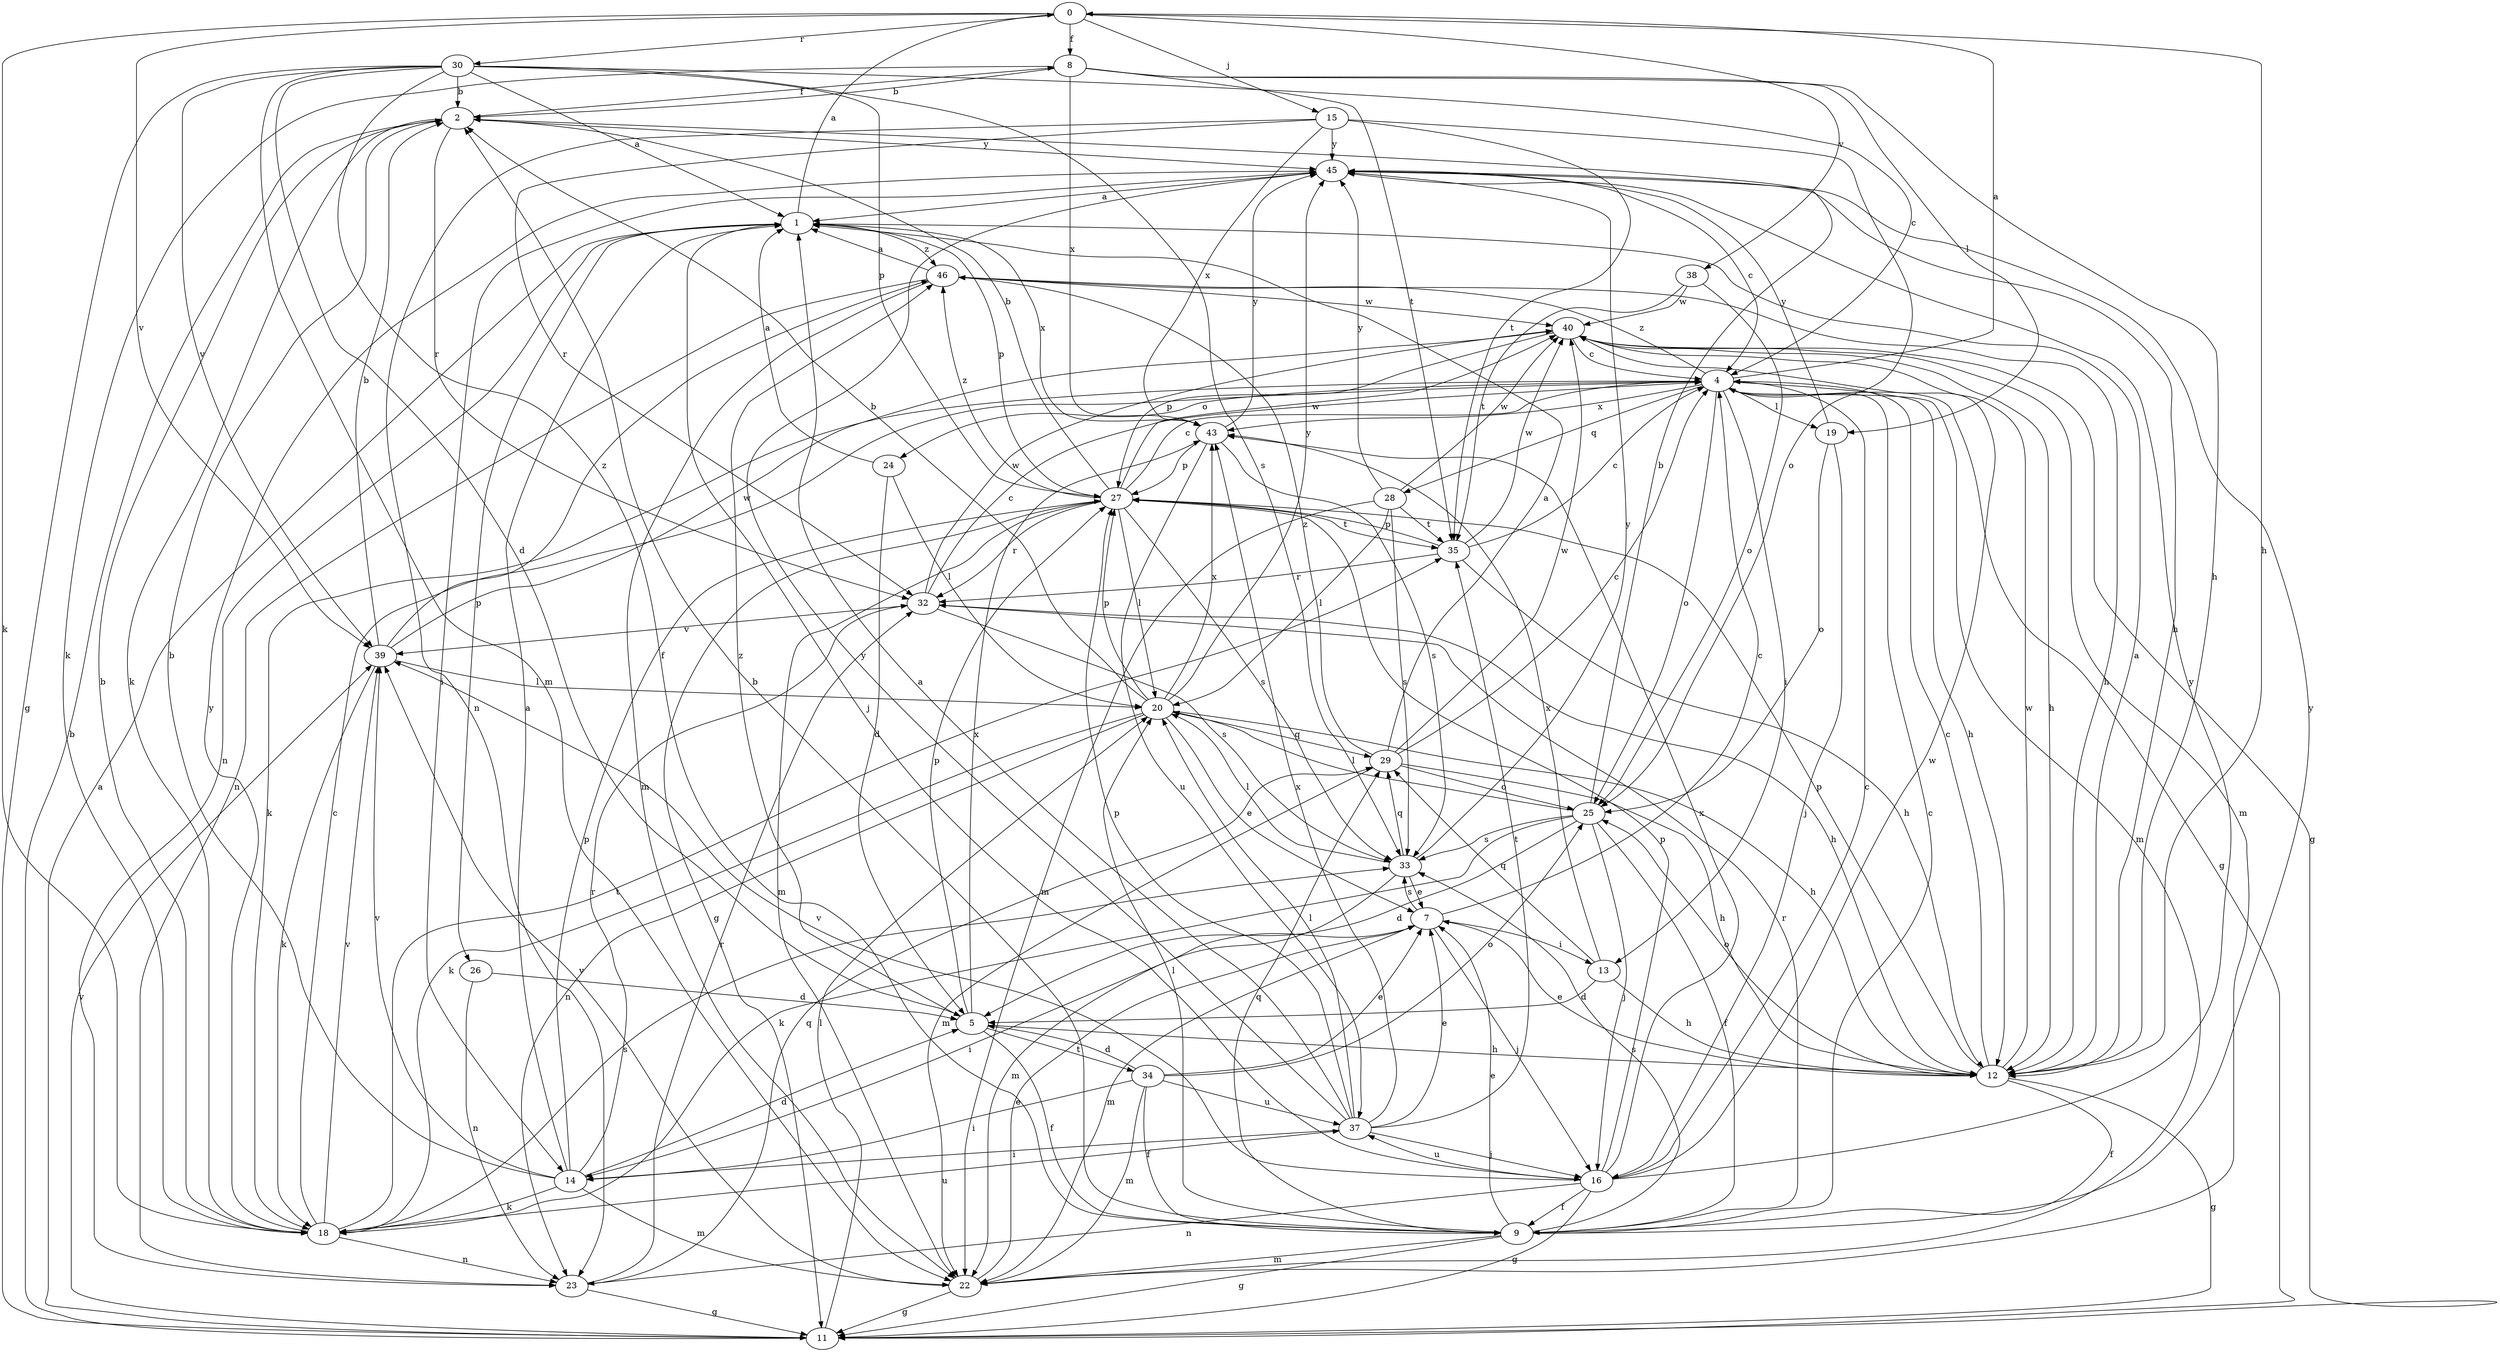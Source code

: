 strict digraph  {
0;
1;
2;
4;
5;
7;
8;
9;
11;
12;
13;
14;
15;
16;
18;
19;
20;
22;
23;
24;
25;
26;
27;
28;
29;
30;
32;
33;
34;
35;
37;
38;
39;
40;
43;
45;
46;
0 -> 8  [label=f];
0 -> 12  [label=h];
0 -> 15  [label=j];
0 -> 18  [label=k];
0 -> 30  [label=r];
0 -> 38  [label=v];
0 -> 39  [label=v];
1 -> 0  [label=a];
1 -> 16  [label=j];
1 -> 23  [label=n];
1 -> 26  [label=p];
1 -> 27  [label=p];
1 -> 43  [label=x];
1 -> 46  [label=z];
2 -> 8  [label=f];
2 -> 18  [label=k];
2 -> 32  [label=r];
2 -> 45  [label=y];
4 -> 0  [label=a];
4 -> 11  [label=g];
4 -> 12  [label=h];
4 -> 13  [label=i];
4 -> 18  [label=k];
4 -> 19  [label=l];
4 -> 22  [label=m];
4 -> 24  [label=o];
4 -> 25  [label=o];
4 -> 28  [label=q];
4 -> 43  [label=x];
4 -> 46  [label=z];
5 -> 9  [label=f];
5 -> 12  [label=h];
5 -> 27  [label=p];
5 -> 34  [label=t];
5 -> 43  [label=x];
5 -> 46  [label=z];
7 -> 4  [label=c];
7 -> 13  [label=i];
7 -> 14  [label=i];
7 -> 16  [label=j];
7 -> 22  [label=m];
7 -> 33  [label=s];
8 -> 2  [label=b];
8 -> 12  [label=h];
8 -> 18  [label=k];
8 -> 19  [label=l];
8 -> 35  [label=t];
8 -> 43  [label=x];
9 -> 2  [label=b];
9 -> 4  [label=c];
9 -> 7  [label=e];
9 -> 11  [label=g];
9 -> 20  [label=l];
9 -> 22  [label=m];
9 -> 29  [label=q];
9 -> 32  [label=r];
9 -> 33  [label=s];
9 -> 45  [label=y];
11 -> 1  [label=a];
11 -> 2  [label=b];
11 -> 20  [label=l];
11 -> 39  [label=v];
12 -> 1  [label=a];
12 -> 4  [label=c];
12 -> 7  [label=e];
12 -> 9  [label=f];
12 -> 11  [label=g];
12 -> 25  [label=o];
12 -> 27  [label=p];
12 -> 40  [label=w];
13 -> 5  [label=d];
13 -> 12  [label=h];
13 -> 29  [label=q];
13 -> 43  [label=x];
14 -> 1  [label=a];
14 -> 2  [label=b];
14 -> 5  [label=d];
14 -> 18  [label=k];
14 -> 22  [label=m];
14 -> 27  [label=p];
14 -> 32  [label=r];
14 -> 39  [label=v];
15 -> 23  [label=n];
15 -> 25  [label=o];
15 -> 32  [label=r];
15 -> 35  [label=t];
15 -> 43  [label=x];
15 -> 45  [label=y];
16 -> 4  [label=c];
16 -> 9  [label=f];
16 -> 11  [label=g];
16 -> 23  [label=n];
16 -> 27  [label=p];
16 -> 37  [label=u];
16 -> 39  [label=v];
16 -> 40  [label=w];
16 -> 43  [label=x];
16 -> 45  [label=y];
18 -> 2  [label=b];
18 -> 4  [label=c];
18 -> 23  [label=n];
18 -> 33  [label=s];
18 -> 35  [label=t];
18 -> 37  [label=u];
18 -> 39  [label=v];
18 -> 45  [label=y];
19 -> 16  [label=j];
19 -> 25  [label=o];
19 -> 45  [label=y];
20 -> 2  [label=b];
20 -> 7  [label=e];
20 -> 12  [label=h];
20 -> 18  [label=k];
20 -> 23  [label=n];
20 -> 27  [label=p];
20 -> 29  [label=q];
20 -> 43  [label=x];
20 -> 45  [label=y];
22 -> 7  [label=e];
22 -> 11  [label=g];
22 -> 39  [label=v];
23 -> 11  [label=g];
23 -> 29  [label=q];
23 -> 32  [label=r];
24 -> 1  [label=a];
24 -> 5  [label=d];
24 -> 20  [label=l];
25 -> 2  [label=b];
25 -> 5  [label=d];
25 -> 9  [label=f];
25 -> 16  [label=j];
25 -> 18  [label=k];
25 -> 20  [label=l];
25 -> 33  [label=s];
26 -> 5  [label=d];
26 -> 23  [label=n];
27 -> 2  [label=b];
27 -> 4  [label=c];
27 -> 11  [label=g];
27 -> 20  [label=l];
27 -> 22  [label=m];
27 -> 32  [label=r];
27 -> 33  [label=s];
27 -> 35  [label=t];
27 -> 40  [label=w];
27 -> 46  [label=z];
28 -> 20  [label=l];
28 -> 22  [label=m];
28 -> 33  [label=s];
28 -> 35  [label=t];
28 -> 40  [label=w];
28 -> 45  [label=y];
29 -> 1  [label=a];
29 -> 4  [label=c];
29 -> 12  [label=h];
29 -> 22  [label=m];
29 -> 25  [label=o];
29 -> 40  [label=w];
29 -> 46  [label=z];
30 -> 1  [label=a];
30 -> 2  [label=b];
30 -> 4  [label=c];
30 -> 5  [label=d];
30 -> 9  [label=f];
30 -> 11  [label=g];
30 -> 22  [label=m];
30 -> 27  [label=p];
30 -> 33  [label=s];
30 -> 39  [label=v];
32 -> 4  [label=c];
32 -> 12  [label=h];
32 -> 33  [label=s];
32 -> 39  [label=v];
32 -> 40  [label=w];
33 -> 7  [label=e];
33 -> 20  [label=l];
33 -> 22  [label=m];
33 -> 29  [label=q];
33 -> 45  [label=y];
34 -> 5  [label=d];
34 -> 7  [label=e];
34 -> 9  [label=f];
34 -> 14  [label=i];
34 -> 22  [label=m];
34 -> 25  [label=o];
34 -> 37  [label=u];
35 -> 4  [label=c];
35 -> 12  [label=h];
35 -> 27  [label=p];
35 -> 32  [label=r];
35 -> 40  [label=w];
37 -> 1  [label=a];
37 -> 7  [label=e];
37 -> 14  [label=i];
37 -> 16  [label=j];
37 -> 20  [label=l];
37 -> 27  [label=p];
37 -> 35  [label=t];
37 -> 43  [label=x];
37 -> 45  [label=y];
38 -> 25  [label=o];
38 -> 35  [label=t];
38 -> 40  [label=w];
39 -> 2  [label=b];
39 -> 18  [label=k];
39 -> 20  [label=l];
39 -> 40  [label=w];
39 -> 46  [label=z];
40 -> 4  [label=c];
40 -> 11  [label=g];
40 -> 12  [label=h];
40 -> 22  [label=m];
40 -> 27  [label=p];
43 -> 27  [label=p];
43 -> 33  [label=s];
43 -> 37  [label=u];
43 -> 45  [label=y];
45 -> 1  [label=a];
45 -> 4  [label=c];
45 -> 12  [label=h];
45 -> 14  [label=i];
46 -> 1  [label=a];
46 -> 12  [label=h];
46 -> 22  [label=m];
46 -> 23  [label=n];
46 -> 40  [label=w];
}
